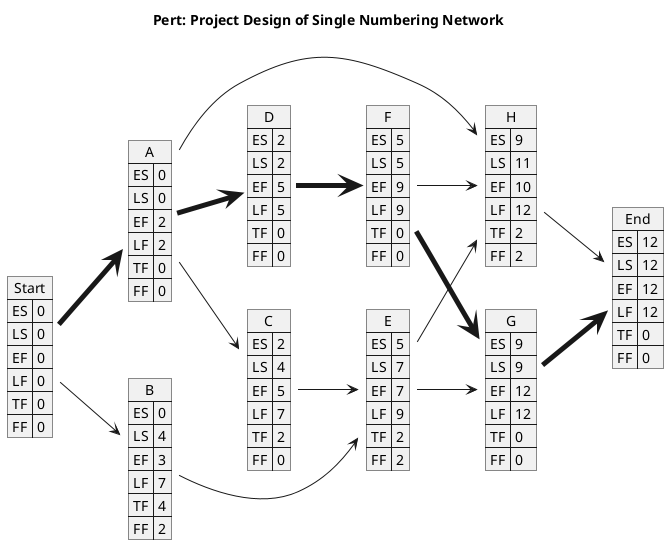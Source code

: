 
@startuml PERT
left to right direction
' Horizontal lines: -->, <--, <-->
' Vertical lines: ->, <-, <->
title Pert: Project Design of Single Numbering Network
map Start {
    ES => 0
    LS => 0
    EF => 0
    LF => 0
    TF => 0
    FF => 0
}
map A {
    ES => 0
    LS => 0
    EF => 2
    LF => 2
    TF => 0
    FF => 0
}
map B {
    ES => 0
    LS => 4
    EF => 3
    LF => 7
    TF => 4
    FF => 2
}
map C {
    ES => 2
    LS => 4
    EF => 5
    LF => 7
    TF => 2
    FF => 0
}
map D {
    ES => 2
    LS => 2
    EF => 5
    LF => 5
    TF => 0
    FF => 0
}
map E {
    ES => 5
    LS => 7
    EF => 7
    LF => 9
    TF => 2
    FF => 2
}
map F {
    ES => 5
    LS => 5
    EF => 9
    LF => 9
    TF => 0
    FF => 0
}
map G {
    ES => 9
    LS => 9
    EF => 12
    LF => 12
    TF => 0
    FF => 0
}
map H {
    ES => 9
    LS => 11
    EF => 10
    LF => 12
    TF => 2
    FF => 2
}
map End {
    ES => 12
    LS => 12
    EF => 12
    LF => 12
    TF => 0
    FF => 0
}
Start -[thickness=5]-> A
Start --> B
A --> C
A -[thickness=5]-> D
B --> E
C --> E
D -[thickness=5]-> F
E --> G
F -[thickness=5]-> G
A --> H
E --> H
F --> H
G -[thickness=5]-> End
H --> End
@enduml